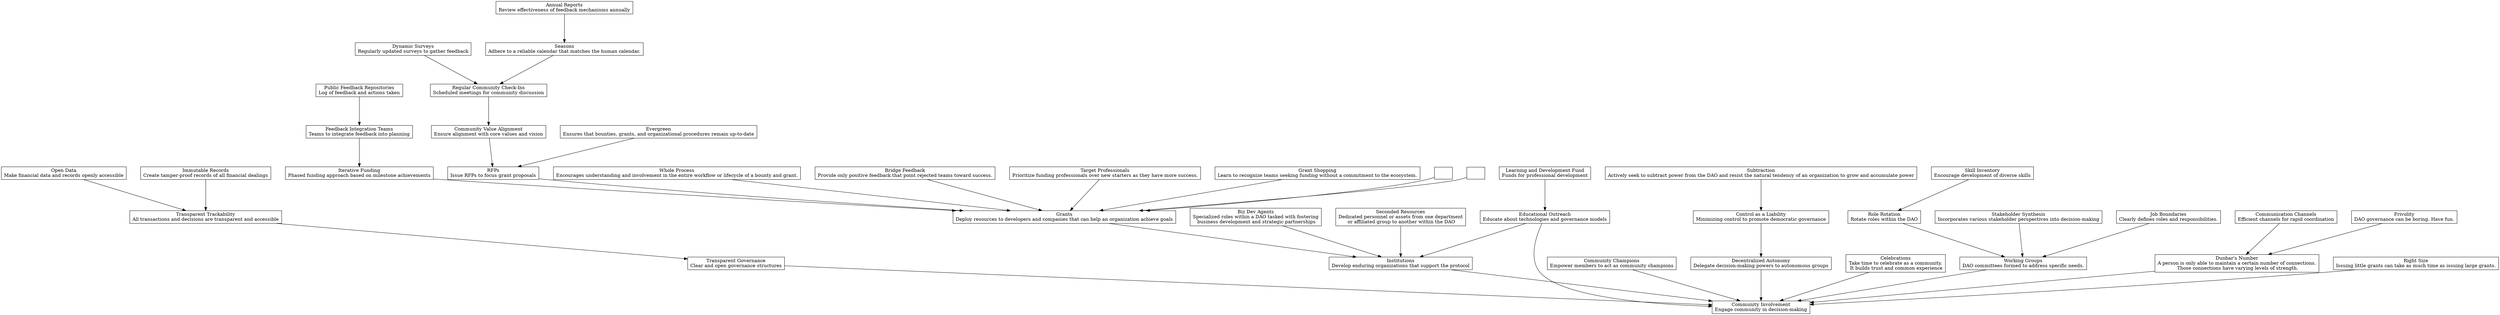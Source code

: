 digraph "" {
	graph [nodesep=0.6,
		rankdir=TB,
		ranksep=1.2
	];
	node [label="\N",
		shape=box
	];
	"Community Involvement"	[label="Community Involvement\nEngage community in decision-making"];
	"Transparent Governance"	[label="Transparent Governance\nClear and open governance structures"];
	"Transparent Governance" -> "Community Involvement";
	"Educational Outreach"	[label="Educational Outreach\nEducate about technologies and governance models"];
	"Educational Outreach" -> "Community Involvement";
	Institutions	[label="Institutions\nDevelop enduring organizations that support the protocol"];
	"Educational Outreach" -> Institutions;
	"Community Champions"	[label="Community Champions\nEmpower members to act as community champions"];
	"Community Champions" -> "Community Involvement";
	"Decentralized Autonomy"	[label="Decentralized Autonomy\nDelegate decision-making powers to autonomous groups"];
	"Decentralized Autonomy" -> "Community Involvement";
	Celebrations	[label="Celebrations\nTake time to celebrate as a community.\n It builds trust and common experience"];
	Celebrations -> "Community Involvement";
	Institutions -> "Community Involvement";
	"Working Groups"	[label="Working Groups\nDAO committees formed to address specific needs."];
	"Working Groups" -> "Community Involvement";
	"Dunbar's Number"	[label="Dunbar's Number\nA person is only able to maintain a certain number of connections.\n Those connections have varying levels of strength."];
	"Dunbar's Number" -> "Community Involvement";
	"Right Size"	[label="Right Size\nIssuing little grants can take as much time as issuing large grants.\n"];
	"Right Size" -> "Community Involvement";
	"Communication Channels"	[label="Communication Channels\nEfficient channels for rapid coordination"];
	"Communication Channels" -> "Dunbar's Number";
	Frivolity	[label="Frivolity\nDAO governance can be boring. Have fun.\n"];
	Frivolity -> "Dunbar's Number";
	"Role Rotation"	[label="Role Rotation\nRotate roles within the DAO"];
	"Role Rotation" -> "Working Groups";
	"Stakeholder Synthesis"	[label="Stakeholder Synthesis\nIncorporates various stakeholder perspectives into decision-making"];
	"Stakeholder Synthesis" -> "Working Groups";
	"Job Boundaries"	[label="Job Boundaries\nClearly defines roles and responsibilities."];
	"Job Boundaries" -> "Working Groups";
	"Skill Inventory"	[label="Skill Inventory\nEncourage development of diverse skills"];
	"Skill Inventory" -> "Role Rotation";
	Grants	[label="Grants\nDeploy resources to developers and companies that can help an organization achieve goals"];
	Grants -> Institutions;
	"Biz Dev Agents"	[label="Biz Dev Agents\nSpecialized roles within a DAO tasked with fostering\n business development and strategic partnerships"];
	"Biz Dev Agents" -> Institutions;
	"Seconded Resources"	[label="Seconded Resources\nDedicated personnel or assets from one department\n or affiliated group to another within the DAO"];
	"Seconded Resources" -> Institutions;
	"Iterative Funding"	[label="Iterative Funding\nPhased funding approach based on milestone achievements"];
	"Iterative Funding" -> Grants;
	RFPs	[label="RFPs\nIssue RFPs to focus grant proposals"];
	RFPs -> Grants;
	"Whole Process"	[label="Whole Process\nEncourages understanding and involvement in the entire workflow or lifecycle of a bounty and grant."];
	"Whole Process" -> Grants;
	"Bridge Feedback"	[label="Bridge Feedback\nProvide only positive feedback that point rejected teams toward success.\n"];
	"Bridge Feedback" -> Grants;
	"Target Professionals"	[label="Target Professionals\nPrioritize funding professionals over new starters as they have more success.\n"];
	"Target Professionals" -> Grants;
	"Grant Shopping"	[label="Grant Shopping\nLearn to recognize teams seeking funding without a commitment to the ecosystem.\n"];
	"Grant Shopping" -> Grants;
	"Grand Shopping"	[label=""];
	"Grand Shopping" -> Grants;
	Showcase	[label=""];
	Showcase -> Grants;
	"Community Value Alignment"	[label="Community Value Alignment\nEnsure alignment with core values and vision"];
	"Community Value Alignment" -> RFPs;
	Evergreen	[label="Evergreen\nEnsures that bounties, grants, and organizational procedures remain up-to-date"];
	Evergreen -> RFPs;
	"Regular Community Check-Ins"	[label="Regular Community Check-Ins\nScheduled meetings for community discussion"];
	"Regular Community Check-Ins" -> "Community Value Alignment";
	"Dynamic Surveys"	[label="Dynamic Surveys\nRegularly updated surveys to gather feedback"];
	"Dynamic Surveys" -> "Regular Community Check-Ins";
	Seasons	[label="Seasons\nAdhere to a reliable calendar that matches the human calendar.\n"];
	Seasons -> "Regular Community Check-Ins";
	"Annual Reports"	[label="Annual Reports\nReview effectiveness of feedback mechanisms annually"];
	"Annual Reports" -> Seasons;
	"Feedback Integration Teams"	[label="Feedback Integration Teams\nTeams to integrate feedback into planning"];
	"Feedback Integration Teams" -> "Iterative Funding";
	"Public Feedback Repositories"	[label="Public Feedback Repositories\nLog of feedback and actions taken"];
	"Public Feedback Repositories" -> "Feedback Integration Teams";
	"Learning and Development Fund"	[label="Learning and Development Fund\nFunds for professional development"];
	"Learning and Development Fund" -> "Educational Outreach";
	"Control as a Liability"	[label="Control as a Liability\nMinimizing control to promote democratic governance"];
	"Control as a Liability" -> "Decentralized Autonomy";
	Subtraction	[label="Subtraction\nActively seek to subtract power from the DAO and resist the natural tendency of an organization to grow and accumulate \
power"];
	Subtraction -> "Control as a Liability";
	"Transparent Trackability"	[label="Transparent Trackability\nAll transactions and decisions are transparent and accessible"];
	"Transparent Trackability" -> "Transparent Governance";
	"Open Data"	[label="Open Data\nMake financial data and records openly accessible"];
	"Open Data" -> "Transparent Trackability";
	"Immutable Records"	[label="Immutable Records\nCreate tamper-proof records of all financial dealings"];
	"Immutable Records" -> "Transparent Trackability";
}
